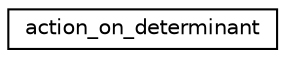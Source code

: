 digraph "Graphical Class Hierarchy"
{
  edge [fontname="Helvetica",fontsize="10",labelfontname="Helvetica",labelfontsize="10"];
  node [fontname="Helvetica",fontsize="10",shape=record];
  rankdir="LR";
  Node0 [label="action_on_determinant",height=0.2,width=0.4,color="black", fillcolor="white", style="filled",URL="$d4/d32/classaction__on__determinant.html"];
}
